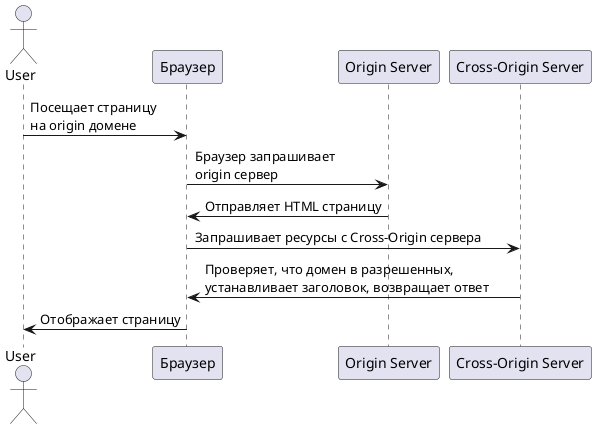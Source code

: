 @startuml

actor         User                  as user
participant   "Браузер"             as browser
participant   "Origin Server"       as origin_server
participant   "Cross-Origin Server" as cross_origin_server
'participant   "Веб-Приложение" as app

user -> browser : Посещает страницу\nна origin домене
browser -> origin_server : Браузер запрашивает\norigin сервер
browser <- origin_server : Отправляет HTML страницу

browser -> cross_origin_server : Запрашивает ресурсы с Cross-Origin сервера
browser <- cross_origin_server : Проверяет, что домен в разрешенных,\n\
устанавливает заголовок, возвращает ответ

user <- browser : Отображает страницу

@enduml
